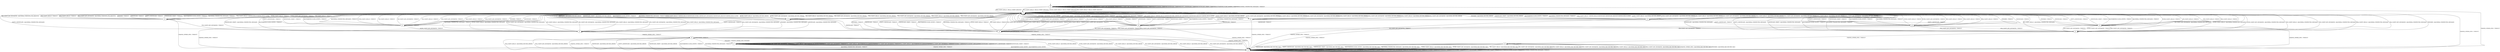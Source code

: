 digraph h7 {
s0 [label="s0"];
s1 [label="s1"];
s2 [label="s2"];
s3 [label="s3"];
s4 [label="s4"];
s9 [label="s9"];
s14 [label="s14"];
s5 [label="s5"];
s8 [label="s8"];
s10 [label="s10"];
s11 [label="s11"];
s15 [label="s15"];
s16 [label="s16"];
s6 [label="s6"];
s12 [label="s12"];
s7 [label="s7"];
s13 [label="s13"];
s0 -> s1 [label="ECDH_CLIENT_HELLO / HELLO_VERIFY_REQUEST"];
s0 -> s0 [label="ECDH_CLIENT_KEY_EXCHANGE / TIMEOUT"];
s0 -> s1 [label="DH_CLIENT_HELLO / HELLO_VERIFY_REQUEST"];
s0 -> s0 [label="DH_CLIENT_KEY_EXCHANGE / TIMEOUT"];
s0 -> s1 [label="PSK_CLIENT_HELLO / HELLO_VERIFY_REQUEST"];
s0 -> s0 [label="PSK_CLIENT_KEY_EXCHANGE / TIMEOUT"];
s0 -> s1 [label="RSA_CLIENT_HELLO / HELLO_VERIFY_REQUEST"];
s0 -> s0 [label="RSA_CLIENT_KEY_EXCHANGE / TIMEOUT"];
s0 -> s2 [label="CHANGE_CIPHER_SPEC / TIMEOUT"];
s0 -> s0 [label="FINISHED / TIMEOUT"];
s0 -> s0 [label="APPLICATION / TIMEOUT"];
s0 -> s0 [label="CERTIFICATE / TIMEOUT"];
s0 -> s0 [label="EMPTY_CERTIFICATE / TIMEOUT"];
s0 -> s0 [label="CERTIFICATE_VERIFY / TIMEOUT"];
s0 -> s0 [label="Alert(WARNING,CLOSE_NOTIFY) / TIMEOUT"];
s0 -> s0 [label="Alert(FATAL,UNEXPECTED_MESSAGE) / TIMEOUT"];
s1 -> s3 [label="ECDH_CLIENT_HELLO / SERVER_HELLO,CERTIFICATE,ECDHE_SERVER_KEY_EXCHANGE,CERTIFICATE_REQUEST,SERVER_HELLO_DONE"];
s1 -> s1 [label="ECDH_CLIENT_KEY_EXCHANGE / TIMEOUT"];
s1 -> s9 [label="DH_CLIENT_HELLO / SERVER_HELLO,CERTIFICATE,DHE_SERVER_KEY_EXCHANGE,CERTIFICATE_REQUEST,SERVER_HELLO_DONE"];
s1 -> s1 [label="DH_CLIENT_KEY_EXCHANGE / TIMEOUT"];
s1 -> s4 [label="PSK_CLIENT_HELLO / SERVER_HELLO,SERVER_HELLO_DONE"];
s1 -> s1 [label="PSK_CLIENT_KEY_EXCHANGE / TIMEOUT"];
s1 -> s14 [label="RSA_CLIENT_HELLO / SERVER_HELLO,CERTIFICATE,CERTIFICATE_REQUEST,SERVER_HELLO_DONE"];
s1 -> s1 [label="RSA_CLIENT_KEY_EXCHANGE / TIMEOUT"];
s1 -> s2 [label="CHANGE_CIPHER_SPEC / TIMEOUT"];
s1 -> s1 [label="FINISHED / TIMEOUT"];
s1 -> s1 [label="APPLICATION / TIMEOUT"];
s1 -> s1 [label="CERTIFICATE / TIMEOUT"];
s1 -> s1 [label="EMPTY_CERTIFICATE / TIMEOUT"];
s1 -> s1 [label="CERTIFICATE_VERIFY / TIMEOUT"];
s1 -> s1 [label="Alert(WARNING,CLOSE_NOTIFY) / TIMEOUT"];
s1 -> s1 [label="Alert(FATAL,UNEXPECTED_MESSAGE) / TIMEOUT"];
s2 -> s2 [label="ECDH_CLIENT_HELLO / TIMEOUT"];
s2 -> s2 [label="ECDH_CLIENT_KEY_EXCHANGE / TIMEOUT"];
s2 -> s2 [label="DH_CLIENT_HELLO / TIMEOUT"];
s2 -> s2 [label="DH_CLIENT_KEY_EXCHANGE / TIMEOUT"];
s2 -> s2 [label="PSK_CLIENT_HELLO / TIMEOUT"];
s2 -> s2 [label="PSK_CLIENT_KEY_EXCHANGE / TIMEOUT"];
s2 -> s2 [label="RSA_CLIENT_HELLO / TIMEOUT"];
s2 -> s2 [label="RSA_CLIENT_KEY_EXCHANGE / TIMEOUT"];
s2 -> s2 [label="CHANGE_CIPHER_SPEC / TIMEOUT"];
s2 -> s2 [label="FINISHED / TIMEOUT"];
s2 -> s2 [label="APPLICATION / TIMEOUT"];
s2 -> s2 [label="CERTIFICATE / TIMEOUT"];
s2 -> s2 [label="EMPTY_CERTIFICATE / TIMEOUT"];
s2 -> s2 [label="CERTIFICATE_VERIFY / TIMEOUT"];
s2 -> s2 [label="Alert(WARNING,CLOSE_NOTIFY) / TIMEOUT"];
s2 -> s2 [label="Alert(FATAL,UNEXPECTED_MESSAGE) / TIMEOUT"];
s3 -> s1 [label="ECDH_CLIENT_HELLO / Alert(FATAL,DECODE_ERROR)"];
s3 -> s1 [label="ECDH_CLIENT_KEY_EXCHANGE / Alert(FATAL,DECODE_ERROR)"];
s3 -> s1 [label="DH_CLIENT_HELLO / Alert(FATAL,DECODE_ERROR)"];
s3 -> s1 [label="DH_CLIENT_KEY_EXCHANGE / Alert(FATAL,DECODE_ERROR)"];
s3 -> s1 [label="PSK_CLIENT_HELLO / Alert(FATAL,DECODE_ERROR)"];
s3 -> s1 [label="PSK_CLIENT_KEY_EXCHANGE / Alert(FATAL,DECODE_ERROR)"];
s3 -> s1 [label="RSA_CLIENT_HELLO / Alert(FATAL,DECODE_ERROR)"];
s3 -> s1 [label="RSA_CLIENT_KEY_EXCHANGE / Alert(FATAL,DECODE_ERROR)"];
s3 -> s2 [label="CHANGE_CIPHER_SPEC / TIMEOUT"];
s3 -> s1 [label="FINISHED / Alert(FATAL,DECODE_ERROR)"];
s3 -> s3 [label="APPLICATION / TIMEOUT"];
s3 -> s8 [label="CERTIFICATE / TIMEOUT"];
s3 -> s11 [label="EMPTY_CERTIFICATE / TIMEOUT"];
s3 -> s1 [label="CERTIFICATE_VERIFY / Alert(FATAL,DECODE_ERROR)"];
s3 -> s1 [label="Alert(WARNING,CLOSE_NOTIFY) / TIMEOUT"];
s3 -> s1 [label="Alert(FATAL,UNEXPECTED_MESSAGE) / TIMEOUT"];
s4 -> s1 [label="ECDH_CLIENT_HELLO / TIMEOUT"];
s4 -> s1 [label="ECDH_CLIENT_KEY_EXCHANGE / TIMEOUT"];
s4 -> s1 [label="DH_CLIENT_HELLO / TIMEOUT"];
s4 -> s1 [label="DH_CLIENT_KEY_EXCHANGE / Alert(FATAL,UNKNOWN_PSK_IDENTITY)"];
s4 -> s1 [label="PSK_CLIENT_HELLO / TIMEOUT"];
s4 -> s5 [label="PSK_CLIENT_KEY_EXCHANGE / TIMEOUT"];
s4 -> s1 [label="RSA_CLIENT_HELLO / TIMEOUT"];
s4 -> s1 [label="RSA_CLIENT_KEY_EXCHANGE / Alert(FATAL,UNKNOWN_PSK_IDENTITY)"];
s4 -> s2 [label="CHANGE_CIPHER_SPEC / TIMEOUT"];
s4 -> s1 [label="FINISHED / TIMEOUT"];
s4 -> s4 [label="APPLICATION / TIMEOUT"];
s4 -> s1 [label="CERTIFICATE / TIMEOUT"];
s4 -> s1 [label="EMPTY_CERTIFICATE / TIMEOUT"];
s4 -> s1 [label="CERTIFICATE_VERIFY / TIMEOUT"];
s4 -> s1 [label="Alert(WARNING,CLOSE_NOTIFY) / TIMEOUT"];
s4 -> s1 [label="Alert(FATAL,UNEXPECTED_MESSAGE) / TIMEOUT"];
s9 -> s1 [label="ECDH_CLIENT_HELLO / Alert(FATAL,DECODE_ERROR)"];
s9 -> s1 [label="ECDH_CLIENT_KEY_EXCHANGE / Alert(FATAL,DECODE_ERROR)"];
s9 -> s1 [label="DH_CLIENT_HELLO / Alert(FATAL,DECODE_ERROR)"];
s9 -> s1 [label="DH_CLIENT_KEY_EXCHANGE / Alert(FATAL,DECODE_ERROR)"];
s9 -> s1 [label="PSK_CLIENT_HELLO / Alert(FATAL,DECODE_ERROR)"];
s9 -> s1 [label="PSK_CLIENT_KEY_EXCHANGE / Alert(FATAL,DECODE_ERROR)"];
s9 -> s1 [label="RSA_CLIENT_HELLO / Alert(FATAL,DECODE_ERROR)"];
s9 -> s1 [label="RSA_CLIENT_KEY_EXCHANGE / Alert(FATAL,DECODE_ERROR)"];
s9 -> s2 [label="CHANGE_CIPHER_SPEC / TIMEOUT"];
s9 -> s1 [label="FINISHED / Alert(FATAL,DECODE_ERROR)"];
s9 -> s9 [label="APPLICATION / TIMEOUT"];
s9 -> s16 [label="CERTIFICATE / TIMEOUT"];
s9 -> s10 [label="EMPTY_CERTIFICATE / TIMEOUT"];
s9 -> s1 [label="CERTIFICATE_VERIFY / Alert(FATAL,DECODE_ERROR)"];
s9 -> s1 [label="Alert(WARNING,CLOSE_NOTIFY) / TIMEOUT"];
s9 -> s1 [label="Alert(FATAL,UNEXPECTED_MESSAGE) / TIMEOUT"];
s14 -> s1 [label="ECDH_CLIENT_HELLO / Alert(FATAL,DECODE_ERROR)"];
s14 -> s1 [label="ECDH_CLIENT_KEY_EXCHANGE / Alert(FATAL,DECODE_ERROR)"];
s14 -> s1 [label="DH_CLIENT_HELLO / Alert(FATAL,DECODE_ERROR)"];
s14 -> s1 [label="DH_CLIENT_KEY_EXCHANGE / Alert(FATAL,DECODE_ERROR)"];
s14 -> s1 [label="PSK_CLIENT_HELLO / Alert(FATAL,DECODE_ERROR)"];
s14 -> s1 [label="PSK_CLIENT_KEY_EXCHANGE / Alert(FATAL,DECODE_ERROR)"];
s14 -> s1 [label="RSA_CLIENT_HELLO / Alert(FATAL,DECODE_ERROR)"];
s14 -> s1 [label="RSA_CLIENT_KEY_EXCHANGE / Alert(FATAL,DECODE_ERROR)"];
s14 -> s2 [label="CHANGE_CIPHER_SPEC / TIMEOUT"];
s14 -> s1 [label="FINISHED / Alert(FATAL,DECODE_ERROR)"];
s14 -> s14 [label="APPLICATION / TIMEOUT"];
s14 -> s16 [label="CERTIFICATE / TIMEOUT"];
s14 -> s15 [label="EMPTY_CERTIFICATE / TIMEOUT"];
s14 -> s1 [label="CERTIFICATE_VERIFY / Alert(FATAL,DECODE_ERROR)"];
s14 -> s1 [label="Alert(WARNING,CLOSE_NOTIFY) / TIMEOUT"];
s14 -> s1 [label="Alert(FATAL,UNEXPECTED_MESSAGE) / TIMEOUT"];
s5 -> s1 [label="ECDH_CLIENT_HELLO / Alert(FATAL,UNEXPECTED_MESSAGE)"];
s5 -> s1 [label="ECDH_CLIENT_KEY_EXCHANGE / Alert(FATAL,UNEXPECTED_MESSAGE)"];
s5 -> s1 [label="DH_CLIENT_HELLO / Alert(FATAL,UNEXPECTED_MESSAGE)"];
s5 -> s1 [label="DH_CLIENT_KEY_EXCHANGE / Alert(FATAL,UNEXPECTED_MESSAGE)"];
s5 -> s1 [label="PSK_CLIENT_HELLO / Alert(FATAL,UNEXPECTED_MESSAGE)"];
s5 -> s1 [label="PSK_CLIENT_KEY_EXCHANGE / Alert(FATAL,UNEXPECTED_MESSAGE)"];
s5 -> s1 [label="RSA_CLIENT_HELLO / Alert(FATAL,UNEXPECTED_MESSAGE)"];
s5 -> s1 [label="RSA_CLIENT_KEY_EXCHANGE / Alert(FATAL,UNEXPECTED_MESSAGE)"];
s5 -> s6 [label="CHANGE_CIPHER_SPEC / TIMEOUT"];
s5 -> s1 [label="FINISHED / Alert(FATAL,UNEXPECTED_MESSAGE)"];
s5 -> s5 [label="APPLICATION / TIMEOUT"];
s5 -> s1 [label="CERTIFICATE / Alert(FATAL,UNEXPECTED_MESSAGE)"];
s5 -> s1 [label="EMPTY_CERTIFICATE / Alert(FATAL,UNEXPECTED_MESSAGE)"];
s5 -> s1 [label="CERTIFICATE_VERIFY / Alert(FATAL,UNEXPECTED_MESSAGE)"];
s5 -> s1 [label="Alert(WARNING,CLOSE_NOTIFY) / TIMEOUT"];
s5 -> s1 [label="Alert(FATAL,UNEXPECTED_MESSAGE) / TIMEOUT"];
s8 -> s1 [label="ECDH_CLIENT_HELLO / TIMEOUT"];
s8 -> s8 [label="ECDH_CLIENT_KEY_EXCHANGE / TIMEOUT"];
s8 -> s1 [label="DH_CLIENT_HELLO / TIMEOUT"];
s8 -> s1 [label="DH_CLIENT_KEY_EXCHANGE / TIMEOUT"];
s8 -> s1 [label="PSK_CLIENT_HELLO / TIMEOUT"];
s8 -> s1 [label="PSK_CLIENT_KEY_EXCHANGE / TIMEOUT"];
s8 -> s1 [label="RSA_CLIENT_HELLO / TIMEOUT"];
s8 -> s1 [label="RSA_CLIENT_KEY_EXCHANGE / TIMEOUT"];
s8 -> s2 [label="CHANGE_CIPHER_SPEC / TIMEOUT"];
s8 -> s1 [label="FINISHED / TIMEOUT"];
s8 -> s8 [label="APPLICATION / TIMEOUT"];
s8 -> s1 [label="CERTIFICATE / TIMEOUT"];
s8 -> s1 [label="EMPTY_CERTIFICATE / TIMEOUT"];
s8 -> s1 [label="CERTIFICATE_VERIFY / TIMEOUT"];
s8 -> s1 [label="Alert(WARNING,CLOSE_NOTIFY) / TIMEOUT"];
s8 -> s1 [label="Alert(FATAL,UNEXPECTED_MESSAGE) / TIMEOUT"];
s10 -> s1 [label="ECDH_CLIENT_HELLO / TIMEOUT"];
s10 -> s1 [label="ECDH_CLIENT_KEY_EXCHANGE / TIMEOUT"];
s10 -> s1 [label="DH_CLIENT_HELLO / TIMEOUT"];
s10 -> s5 [label="DH_CLIENT_KEY_EXCHANGE / TIMEOUT"];
s10 -> s1 [label="PSK_CLIENT_HELLO / TIMEOUT"];
s10 -> s12 [label="PSK_CLIENT_KEY_EXCHANGE / TIMEOUT"];
s10 -> s1 [label="RSA_CLIENT_HELLO / TIMEOUT"];
s10 -> s12 [label="RSA_CLIENT_KEY_EXCHANGE / TIMEOUT"];
s10 -> s2 [label="CHANGE_CIPHER_SPEC / TIMEOUT"];
s10 -> s1 [label="FINISHED / TIMEOUT"];
s10 -> s10 [label="APPLICATION / TIMEOUT"];
s10 -> s1 [label="CERTIFICATE / TIMEOUT"];
s10 -> s1 [label="EMPTY_CERTIFICATE / TIMEOUT"];
s10 -> s1 [label="CERTIFICATE_VERIFY / TIMEOUT"];
s10 -> s1 [label="Alert(WARNING,CLOSE_NOTIFY) / TIMEOUT"];
s10 -> s1 [label="Alert(FATAL,UNEXPECTED_MESSAGE) / TIMEOUT"];
s11 -> s1 [label="ECDH_CLIENT_HELLO / TIMEOUT"];
s11 -> s5 [label="ECDH_CLIENT_KEY_EXCHANGE / TIMEOUT"];
s11 -> s1 [label="DH_CLIENT_HELLO / TIMEOUT"];
s11 -> s1 [label="DH_CLIENT_KEY_EXCHANGE / TIMEOUT"];
s11 -> s1 [label="PSK_CLIENT_HELLO / TIMEOUT"];
s11 -> s1 [label="PSK_CLIENT_KEY_EXCHANGE / TIMEOUT"];
s11 -> s1 [label="RSA_CLIENT_HELLO / TIMEOUT"];
s11 -> s1 [label="RSA_CLIENT_KEY_EXCHANGE / TIMEOUT"];
s11 -> s2 [label="CHANGE_CIPHER_SPEC / TIMEOUT"];
s11 -> s1 [label="FINISHED / TIMEOUT"];
s11 -> s11 [label="APPLICATION / TIMEOUT"];
s11 -> s1 [label="CERTIFICATE / TIMEOUT"];
s11 -> s1 [label="EMPTY_CERTIFICATE / TIMEOUT"];
s11 -> s1 [label="CERTIFICATE_VERIFY / TIMEOUT"];
s11 -> s1 [label="Alert(WARNING,CLOSE_NOTIFY) / TIMEOUT"];
s11 -> s1 [label="Alert(FATAL,UNEXPECTED_MESSAGE) / TIMEOUT"];
s15 -> s1 [label="ECDH_CLIENT_HELLO / TIMEOUT"];
s15 -> s12 [label="ECDH_CLIENT_KEY_EXCHANGE / TIMEOUT"];
s15 -> s1 [label="DH_CLIENT_HELLO / TIMEOUT"];
s15 -> s12 [label="DH_CLIENT_KEY_EXCHANGE / TIMEOUT"];
s15 -> s1 [label="PSK_CLIENT_HELLO / TIMEOUT"];
s15 -> s12 [label="PSK_CLIENT_KEY_EXCHANGE / TIMEOUT"];
s15 -> s1 [label="RSA_CLIENT_HELLO / TIMEOUT"];
s15 -> s5 [label="RSA_CLIENT_KEY_EXCHANGE / TIMEOUT"];
s15 -> s2 [label="CHANGE_CIPHER_SPEC / TIMEOUT"];
s15 -> s1 [label="FINISHED / TIMEOUT"];
s15 -> s15 [label="APPLICATION / TIMEOUT"];
s15 -> s1 [label="CERTIFICATE / TIMEOUT"];
s15 -> s1 [label="EMPTY_CERTIFICATE / TIMEOUT"];
s15 -> s1 [label="CERTIFICATE_VERIFY / TIMEOUT"];
s15 -> s1 [label="Alert(WARNING,CLOSE_NOTIFY) / TIMEOUT"];
s15 -> s1 [label="Alert(FATAL,UNEXPECTED_MESSAGE) / TIMEOUT"];
s16 -> s1 [label="ECDH_CLIENT_HELLO / TIMEOUT"];
s16 -> s1 [label="ECDH_CLIENT_KEY_EXCHANGE / TIMEOUT"];
s16 -> s1 [label="DH_CLIENT_HELLO / TIMEOUT"];
s16 -> s8 [label="DH_CLIENT_KEY_EXCHANGE / TIMEOUT"];
s16 -> s1 [label="PSK_CLIENT_HELLO / TIMEOUT"];
s16 -> s8 [label="PSK_CLIENT_KEY_EXCHANGE / TIMEOUT"];
s16 -> s1 [label="RSA_CLIENT_HELLO / TIMEOUT"];
s16 -> s8 [label="RSA_CLIENT_KEY_EXCHANGE / TIMEOUT"];
s16 -> s2 [label="CHANGE_CIPHER_SPEC / TIMEOUT"];
s16 -> s1 [label="FINISHED / TIMEOUT"];
s16 -> s16 [label="APPLICATION / TIMEOUT"];
s16 -> s1 [label="CERTIFICATE / TIMEOUT"];
s16 -> s1 [label="EMPTY_CERTIFICATE / TIMEOUT"];
s16 -> s1 [label="CERTIFICATE_VERIFY / TIMEOUT"];
s16 -> s1 [label="Alert(WARNING,CLOSE_NOTIFY) / TIMEOUT"];
s16 -> s1 [label="Alert(FATAL,UNEXPECTED_MESSAGE) / TIMEOUT"];
s6 -> s2 [label="ECDH_CLIENT_HELLO / Alert(FATAL,DECODE_ERROR)"];
s6 -> s2 [label="ECDH_CLIENT_KEY_EXCHANGE / Alert(FATAL,DECODE_ERROR)"];
s6 -> s2 [label="DH_CLIENT_HELLO / Alert(FATAL,DECODE_ERROR)"];
s6 -> s2 [label="DH_CLIENT_KEY_EXCHANGE / Alert(FATAL,DECODE_ERROR)"];
s6 -> s2 [label="PSK_CLIENT_HELLO / Alert(FATAL,DECODE_ERROR)"];
s6 -> s2 [label="PSK_CLIENT_KEY_EXCHANGE / Alert(FATAL,DECODE_ERROR)"];
s6 -> s2 [label="RSA_CLIENT_HELLO / Alert(FATAL,DECODE_ERROR)"];
s6 -> s2 [label="RSA_CLIENT_KEY_EXCHANGE / Alert(FATAL,DECODE_ERROR)"];
s6 -> s2 [label="CHANGE_CIPHER_SPEC / TIMEOUT"];
s6 -> s7 [label="FINISHED / CHANGE_CIPHER_SPEC,FINISHED"];
s6 -> s6 [label="APPLICATION / TIMEOUT"];
s6 -> s2 [label="CERTIFICATE / Alert(FATAL,DECODE_ERROR)"];
s6 -> s2 [label="EMPTY_CERTIFICATE / Alert(FATAL,DECODE_ERROR)"];
s6 -> s2 [label="CERTIFICATE_VERIFY / Alert(FATAL,DECODE_ERROR)"];
s6 -> s2 [label="Alert(WARNING,CLOSE_NOTIFY) / TIMEOUT"];
s6 -> s2 [label="Alert(FATAL,UNEXPECTED_MESSAGE) / TIMEOUT"];
s12 -> s1 [label="ECDH_CLIENT_HELLO / Alert(FATAL,UNEXPECTED_MESSAGE)"];
s12 -> s1 [label="ECDH_CLIENT_KEY_EXCHANGE / Alert(FATAL,UNEXPECTED_MESSAGE)"];
s12 -> s1 [label="DH_CLIENT_HELLO / Alert(FATAL,UNEXPECTED_MESSAGE)"];
s12 -> s1 [label="DH_CLIENT_KEY_EXCHANGE / Alert(FATAL,UNEXPECTED_MESSAGE)"];
s12 -> s1 [label="PSK_CLIENT_HELLO / Alert(FATAL,UNEXPECTED_MESSAGE)"];
s12 -> s1 [label="PSK_CLIENT_KEY_EXCHANGE / Alert(FATAL,UNEXPECTED_MESSAGE)"];
s12 -> s1 [label="RSA_CLIENT_HELLO / Alert(FATAL,UNEXPECTED_MESSAGE)"];
s12 -> s1 [label="RSA_CLIENT_KEY_EXCHANGE / Alert(FATAL,UNEXPECTED_MESSAGE)"];
s12 -> s13 [label="CHANGE_CIPHER_SPEC / TIMEOUT"];
s12 -> s1 [label="FINISHED / Alert(FATAL,UNEXPECTED_MESSAGE)"];
s12 -> s12 [label="APPLICATION / TIMEOUT"];
s12 -> s1 [label="CERTIFICATE / Alert(FATAL,UNEXPECTED_MESSAGE)"];
s12 -> s1 [label="EMPTY_CERTIFICATE / Alert(FATAL,UNEXPECTED_MESSAGE)"];
s12 -> s1 [label="CERTIFICATE_VERIFY / Alert(FATAL,UNEXPECTED_MESSAGE)"];
s12 -> s1 [label="Alert(WARNING,CLOSE_NOTIFY) / TIMEOUT"];
s12 -> s1 [label="Alert(FATAL,UNEXPECTED_MESSAGE) / TIMEOUT"];
s7 -> s7 [label="ECDH_CLIENT_HELLO / Alert(WARNING,NO_RENEGOTIATION)"];
s7 -> s7 [label="ECDH_CLIENT_KEY_EXCHANGE / TIMEOUT"];
s7 -> s7 [label="DH_CLIENT_HELLO / Alert(WARNING,NO_RENEGOTIATION)"];
s7 -> s7 [label="DH_CLIENT_KEY_EXCHANGE / TIMEOUT"];
s7 -> s7 [label="PSK_CLIENT_HELLO / Alert(WARNING,NO_RENEGOTIATION)"];
s7 -> s7 [label="PSK_CLIENT_KEY_EXCHANGE / TIMEOUT"];
s7 -> s7 [label="RSA_CLIENT_HELLO / Alert(WARNING,NO_RENEGOTIATION)"];
s7 -> s7 [label="RSA_CLIENT_KEY_EXCHANGE / TIMEOUT"];
s7 -> s2 [label="CHANGE_CIPHER_SPEC / TIMEOUT"];
s7 -> s7 [label="FINISHED / TIMEOUT"];
s7 -> s7 [label="APPLICATION / APPLICATION"];
s7 -> s7 [label="CERTIFICATE / TIMEOUT"];
s7 -> s7 [label="EMPTY_CERTIFICATE / TIMEOUT"];
s7 -> s7 [label="CERTIFICATE_VERIFY / TIMEOUT"];
s7 -> s2 [label="Alert(WARNING,CLOSE_NOTIFY) / Alert(WARNING,CLOSE_NOTIFY)"];
s7 -> s2 [label="Alert(FATAL,UNEXPECTED_MESSAGE) / TIMEOUT"];
s13 -> s2 [label="ECDH_CLIENT_HELLO / Alert(FATAL,BAD_RECORD_MAC)"];
s13 -> s2 [label="ECDH_CLIENT_KEY_EXCHANGE / Alert(FATAL,BAD_RECORD_MAC)"];
s13 -> s2 [label="DH_CLIENT_HELLO / Alert(FATAL,BAD_RECORD_MAC)"];
s13 -> s2 [label="DH_CLIENT_KEY_EXCHANGE / Alert(FATAL,BAD_RECORD_MAC)"];
s13 -> s2 [label="PSK_CLIENT_HELLO / Alert(FATAL,BAD_RECORD_MAC)"];
s13 -> s2 [label="PSK_CLIENT_KEY_EXCHANGE / Alert(FATAL,BAD_RECORD_MAC)"];
s13 -> s2 [label="RSA_CLIENT_HELLO / Alert(FATAL,BAD_RECORD_MAC)"];
s13 -> s2 [label="RSA_CLIENT_KEY_EXCHANGE / Alert(FATAL,BAD_RECORD_MAC)"];
s13 -> s2 [label="CHANGE_CIPHER_SPEC / Alert(FATAL,BAD_RECORD_MAC)"];
s13 -> s2 [label="FINISHED / Alert(FATAL,BAD_RECORD_MAC)"];
s13 -> s13 [label="APPLICATION / TIMEOUT"];
s13 -> s2 [label="CERTIFICATE / Alert(FATAL,BAD_RECORD_MAC)"];
s13 -> s2 [label="EMPTY_CERTIFICATE / Alert(FATAL,BAD_RECORD_MAC)"];
s13 -> s2 [label="CERTIFICATE_VERIFY / Alert(FATAL,BAD_RECORD_MAC)"];
s13 -> s2 [label="Alert(WARNING,CLOSE_NOTIFY) / Alert(FATAL,BAD_RECORD_MAC)"];
s13 -> s2 [label="Alert(FATAL,UNEXPECTED_MESSAGE) / Alert(FATAL,BAD_RECORD_MAC)"];
__start0 [shape=none, label=""];
__start0 -> s0 [label=""];
}
